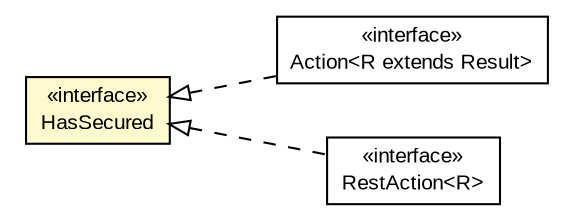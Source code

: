 #!/usr/local/bin/dot
#
# Class diagram 
# Generated by UMLGraph version R5_6-24-gf6e263 (http://www.umlgraph.org/)
#

digraph G {
	edge [fontname="arial",fontsize=10,labelfontname="arial",labelfontsize=10];
	node [fontname="arial",fontsize=10,shape=plaintext];
	nodesep=0.25;
	ranksep=0.5;
	rankdir=LR;
	// com.gwtplatform.dispatch.shared.HasSecured
	c288219 [label=<<table title="com.gwtplatform.dispatch.shared.HasSecured" border="0" cellborder="1" cellspacing="0" cellpadding="2" port="p" bgcolor="lemonChiffon" href="./HasSecured.html">
		<tr><td><table border="0" cellspacing="0" cellpadding="1">
<tr><td align="center" balign="center"> &#171;interface&#187; </td></tr>
<tr><td align="center" balign="center"> HasSecured </td></tr>
		</table></td></tr>
		</table>>, URL="./HasSecured.html", fontname="arial", fontcolor="black", fontsize=10.0];
	// com.gwtplatform.dispatch.rpc.shared.Action<R extends com.gwtplatform.dispatch.rpc.shared.Result>
	c288236 [label=<<table title="com.gwtplatform.dispatch.rpc.shared.Action" border="0" cellborder="1" cellspacing="0" cellpadding="2" port="p" href="../rpc/shared/Action.html">
		<tr><td><table border="0" cellspacing="0" cellpadding="1">
<tr><td align="center" balign="center"> &#171;interface&#187; </td></tr>
<tr><td align="center" balign="center"> Action&lt;R extends Result&gt; </td></tr>
		</table></td></tr>
		</table>>, URL="../rpc/shared/Action.html", fontname="arial", fontcolor="black", fontsize=10.0];
	// com.gwtplatform.dispatch.rest.shared.RestAction<R>
	c288558 [label=<<table title="com.gwtplatform.dispatch.rest.shared.RestAction" border="0" cellborder="1" cellspacing="0" cellpadding="2" port="p" href="../rest/shared/RestAction.html">
		<tr><td><table border="0" cellspacing="0" cellpadding="1">
<tr><td align="center" balign="center"> &#171;interface&#187; </td></tr>
<tr><td align="center" balign="center"> RestAction&lt;R&gt; </td></tr>
		</table></td></tr>
		</table>>, URL="../rest/shared/RestAction.html", fontname="arial", fontcolor="black", fontsize=10.0];
	//com.gwtplatform.dispatch.rpc.shared.Action<R extends com.gwtplatform.dispatch.rpc.shared.Result> implements com.gwtplatform.dispatch.shared.HasSecured
	c288219:p -> c288236:p [dir=back,arrowtail=empty,style=dashed];
	//com.gwtplatform.dispatch.rest.shared.RestAction<R> implements com.gwtplatform.dispatch.shared.HasSecured
	c288219:p -> c288558:p [dir=back,arrowtail=empty,style=dashed];
}

